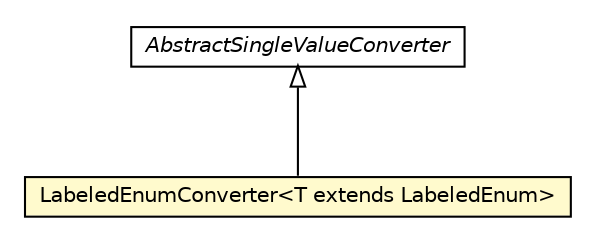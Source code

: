 #!/usr/local/bin/dot
#
# Class diagram 
# Generated by UMLGraph version 5.1 (http://www.umlgraph.org/)
#

digraph G {
	edge [fontname="Helvetica",fontsize=10,labelfontname="Helvetica",labelfontsize=10];
	node [fontname="Helvetica",fontsize=10,shape=plaintext];
	nodesep=0.25;
	ranksep=0.5;
	// org.androidtransfuse.model.manifest.LabeledEnumConverter<T extends org.androidtransfuse.annotations.LabeledEnum>
	c19408 [label=<<table title="org.androidtransfuse.model.manifest.LabeledEnumConverter" border="0" cellborder="1" cellspacing="0" cellpadding="2" port="p" bgcolor="lemonChiffon" href="./LabeledEnumConverter.html">
		<tr><td><table border="0" cellspacing="0" cellpadding="1">
<tr><td align="center" balign="center"> LabeledEnumConverter&lt;T extends LabeledEnum&gt; </td></tr>
		</table></td></tr>
		</table>>, fontname="Helvetica", fontcolor="black", fontsize=10.0];
	//org.androidtransfuse.model.manifest.LabeledEnumConverter<T extends org.androidtransfuse.annotations.LabeledEnum> extends com.thoughtworks.xstream.converters.basic.AbstractSingleValueConverter
	c19657:p -> c19408:p [dir=back,arrowtail=empty];
	// com.thoughtworks.xstream.converters.basic.AbstractSingleValueConverter
	c19657 [label=<<table title="com.thoughtworks.xstream.converters.basic.AbstractSingleValueConverter" border="0" cellborder="1" cellspacing="0" cellpadding="2" port="p" href="http://java.sun.com/j2se/1.4.2/docs/api/com/thoughtworks/xstream/converters/basic/AbstractSingleValueConverter.html">
		<tr><td><table border="0" cellspacing="0" cellpadding="1">
<tr><td align="center" balign="center"><font face="Helvetica-Oblique"> AbstractSingleValueConverter </font></td></tr>
		</table></td></tr>
		</table>>, fontname="Helvetica", fontcolor="black", fontsize=10.0];
}

